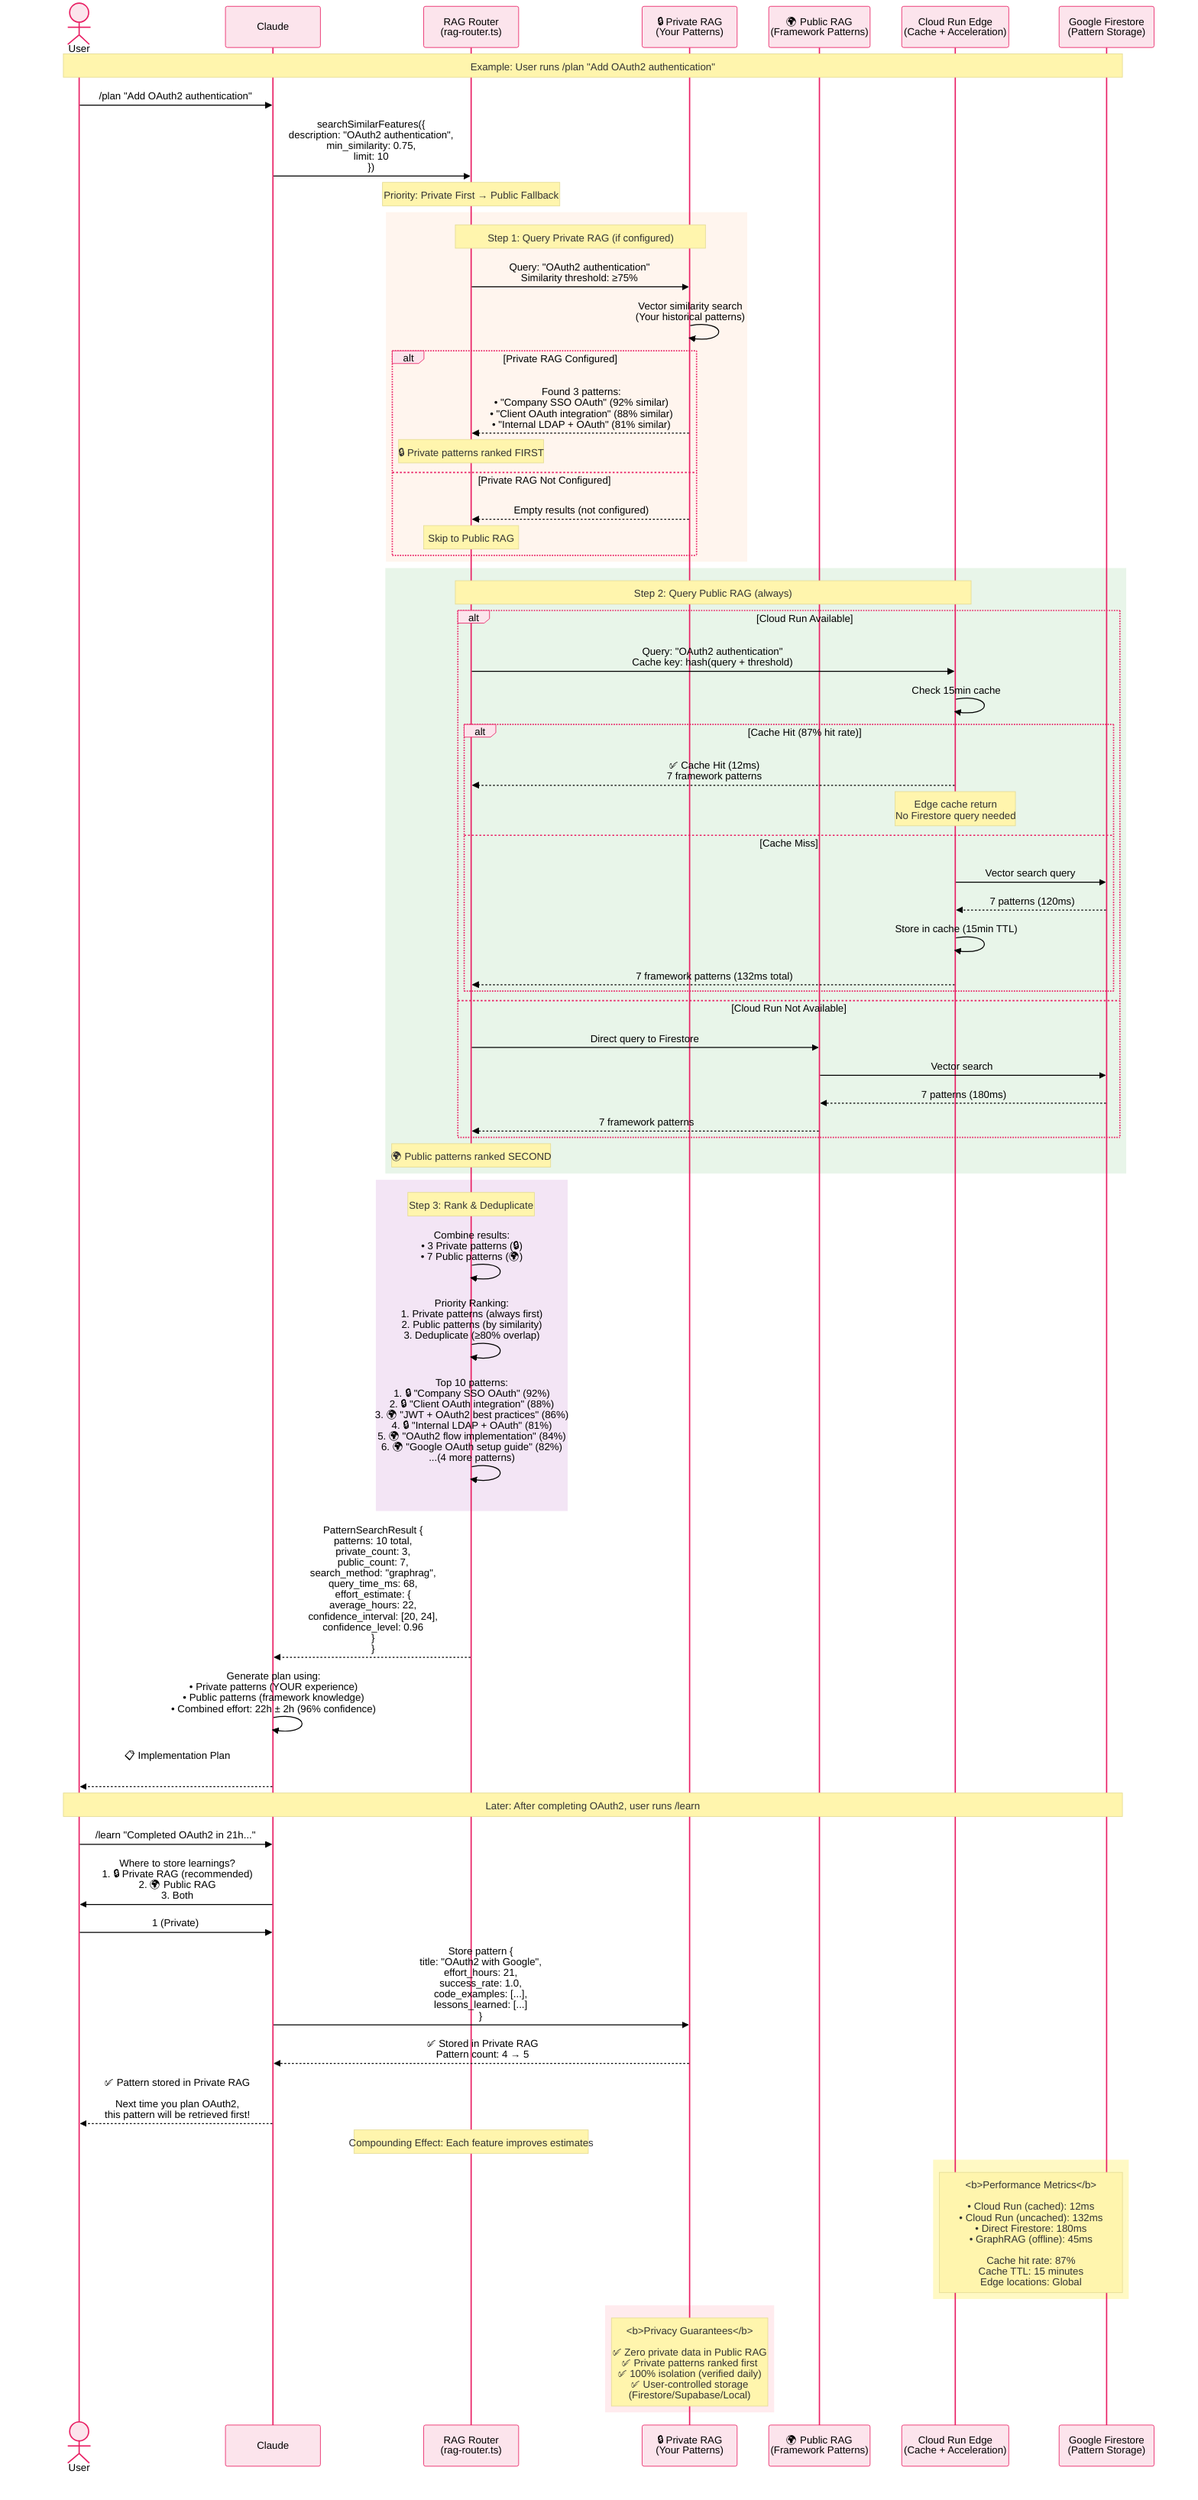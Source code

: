 %%{init: {'theme':'base', 'themeVariables': { 'primaryColor':'#fce4ec','primaryTextColor':'#000','primaryBorderColor':'#e91e63'}}}%%
sequenceDiagram
    actor User
    participant Claude
    participant RAGRouter as RAG Router<br/>(rag-router.ts)
    participant PrivateRAG as 🔒 Private RAG<br/>(Your Patterns)
    participant PublicRAG as 🌍 Public RAG<br/>(Framework Patterns)
    participant CloudRun as Cloud Run Edge<br/>(Cache + Acceleration)
    participant Firestore as Google Firestore<br/>(Pattern Storage)

    %% Planning workflow
    Note over User,Firestore: Example: User runs /plan "Add OAuth2 authentication"

    User->>Claude: /plan "Add OAuth2 authentication"
    Claude->>RAGRouter: searchSimilarFeatures({<br/>  description: "OAuth2 authentication",<br/>  min_similarity: 0.75,<br/>  limit: 10<br/>})

    Note over RAGRouter: Priority: Private First → Public Fallback

    %% Private RAG Query
    rect rgb(255, 245, 238)
        Note over RAGRouter,PrivateRAG: Step 1: Query Private RAG (if configured)
        RAGRouter->>PrivateRAG: Query: "OAuth2 authentication"<br/>Similarity threshold: ≥75%
        PrivateRAG->>PrivateRAG: Vector similarity search<br/>(Your historical patterns)

        alt Private RAG Configured
            PrivateRAG-->>RAGRouter: Found 3 patterns:<br/>• "Company SSO OAuth" (92% similar)<br/>• "Client OAuth integration" (88% similar)<br/>• "Internal LDAP + OAuth" (81% similar)
            Note over RAGRouter: 🔒 Private patterns ranked FIRST
        else Private RAG Not Configured
            PrivateRAG-->>RAGRouter: Empty results (not configured)
            Note over RAGRouter: Skip to Public RAG
        end
    end

    %% Public RAG Query
    rect rgb(232, 245, 233)
        Note over RAGRouter,CloudRun: Step 2: Query Public RAG (always)

        alt Cloud Run Available
            RAGRouter->>CloudRun: Query: "OAuth2 authentication"<br/>Cache key: hash(query + threshold)
            CloudRun->>CloudRun: Check 15min cache

            alt Cache Hit (87% hit rate)
                CloudRun-->>RAGRouter: ✅ Cache Hit (12ms)<br/>7 framework patterns
                Note over CloudRun: Edge cache return<br/>No Firestore query needed
            else Cache Miss
                CloudRun->>Firestore: Vector search query
                Firestore-->>CloudRun: 7 patterns (120ms)
                CloudRun->>CloudRun: Store in cache (15min TTL)
                CloudRun-->>RAGRouter: 7 framework patterns (132ms total)
            end
        else Cloud Run Not Available
            RAGRouter->>PublicRAG: Direct query to Firestore
            PublicRAG->>Firestore: Vector search
            Firestore-->>PublicRAG: 7 patterns (180ms)
            PublicRAG-->>RAGRouter: 7 framework patterns
        end

        Note over RAGRouter: 🌍 Public patterns ranked SECOND
    end

    %% Pattern Ranking & Deduplication
    rect rgb(243, 229, 245)
        Note over RAGRouter: Step 3: Rank & Deduplicate

        RAGRouter->>RAGRouter: Combine results:<br/>• 3 Private patterns (🔒)<br/>• 7 Public patterns (🌍)

        RAGRouter->>RAGRouter: Priority Ranking:<br/>1. Private patterns (always first)<br/>2. Public patterns (by similarity)<br/>3. Deduplicate (≥80% overlap)

        RAGRouter->>RAGRouter: Top 10 patterns:<br/>1. 🔒 "Company SSO OAuth" (92%)<br/>2. 🔒 "Client OAuth integration" (88%)<br/>3. 🌍 "JWT + OAuth2 best practices" (86%)<br/>4. 🔒 "Internal LDAP + OAuth" (81%)<br/>5. 🌍 "OAuth2 flow implementation" (84%)<br/>6. 🌍 "Google OAuth setup guide" (82%)<br/>...(4 more patterns)
    end

    %% Result Return
    RAGRouter-->>Claude: PatternSearchResult {<br/>  patterns: 10 total,<br/>  private_count: 3,<br/>  public_count: 7,<br/>  search_method: "graphrag",<br/>  query_time_ms: 68,<br/>  effort_estimate: {<br/>    average_hours: 22,<br/>    confidence_interval: [20, 24],<br/>    confidence_level: 0.96<br/>  }<br/>}

    Claude->>Claude: Generate plan using:<br/>• Private patterns (YOUR experience)<br/>• Public patterns (framework knowledge)<br/>• Combined effort: 22h ± 2h (96% confidence)

    Claude-->>User: 📋 Implementation Plan<br/><br/>## Historical Context<br/>🔒 Private: 3 patterns (your learnings)<br/>🌍 Public: 7 patterns (framework)<br/><br/>Combined estimate: 22h ± 2h<br/>Confidence: 96% (very high)<br/><br/>[Detailed plan follows...]

    %% Storage Selection (Future /learn)
    Note over User,Firestore: Later: After completing OAuth2, user runs /learn

    User->>Claude: /learn "Completed OAuth2 in 21h..."
    Claude->>User: Where to store learnings?<br/>1. 🔒 Private RAG (recommended)<br/>2. 🌍 Public RAG<br/>3. Both
    User->>Claude: 1 (Private)

    Claude->>PrivateRAG: Store pattern {<br/>  title: "OAuth2 with Google",<br/>  effort_hours: 21,<br/>  success_rate: 1.0,<br/>  code_examples: [...],<br/>  lessons_learned: [...]<br/>}

    PrivateRAG-->>Claude: ✅ Stored in Private RAG<br/>Pattern count: 4 → 5
    Claude-->>User: ✅ Pattern stored in Private RAG<br/><br/>Next time you plan OAuth2,<br/>this pattern will be retrieved first!

    Note over RAGRouter: Compounding Effect: Each feature improves estimates

    %% Performance Metrics Box
    rect rgb(255, 249, 196)
        Note over CloudRun,Firestore: <b>Performance Metrics</b><br/><br/>• Cloud Run (cached): 12ms<br/>• Cloud Run (uncached): 132ms<br/>• Direct Firestore: 180ms<br/>• GraphRAG (offline): 45ms<br/><br/>Cache hit rate: 87%<br/>Cache TTL: 15 minutes<br/>Edge locations: Global
    end

    %% Privacy Box
    rect rgb(255, 235, 238)
        Note over PrivateRAG: <b>Privacy Guarantees</b><br/><br/>✅ Zero private data in Public RAG<br/>✅ Private patterns ranked first<br/>✅ 100% isolation (verified daily)<br/>✅ User-controlled storage<br/>(Firestore/Supabase/Local)
    end